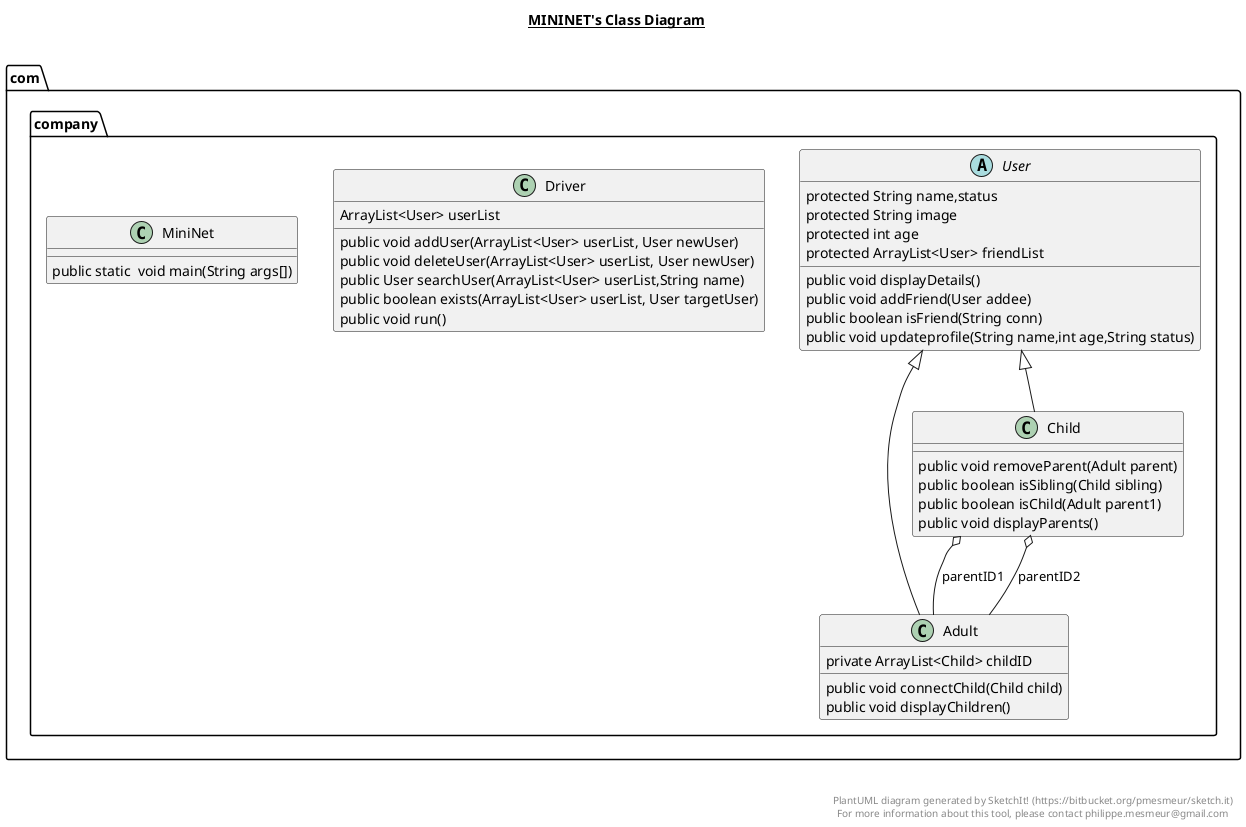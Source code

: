 @startuml

title __MININET's Class Diagram__\n

  package com.company {
    class Adult {
    private ArrayList<Child> childID
    public void connectChild(Child child)
    public void displayChildren()
    }
  }
  

  package com.company {
    class Child {
    public void removeParent(Adult parent)
    public boolean isSibling(Child sibling)
    public boolean isChild(Adult parent1)
    public void displayParents()

    }
  }
  

  package com.company {
    class Driver {
    ArrayList<User> userList
    public void addUser(ArrayList<User> userList, User newUser)
    public void deleteUser(ArrayList<User> userList, User newUser)
    public User searchUser(ArrayList<User> userList,String name)
    public boolean exists(ArrayList<User> userList, User targetUser)
    public void run()

    }
  }
  

  package com.company {
    class MiniNet {
    public static  void main(String args[])
    }
  }
  

  package com.company {
    abstract class User {
     protected String name,status
        protected String image
        protected int age
        protected ArrayList<User> friendList
        public void displayDetails()
        public void addFriend(User addee)
        public boolean isFriend(String conn)
        public void updateprofile(String name,int age,String status)

    }
  }
  

  Adult -up-|> User
  Child -up-|> User
  Child o-- Adult : parentID1
  Child o-- Adult : parentID2


right footer


PlantUML diagram generated by SketchIt! (https://bitbucket.org/pmesmeur/sketch.it)
For more information about this tool, please contact philippe.mesmeur@gmail.com
endfooter

@enduml
